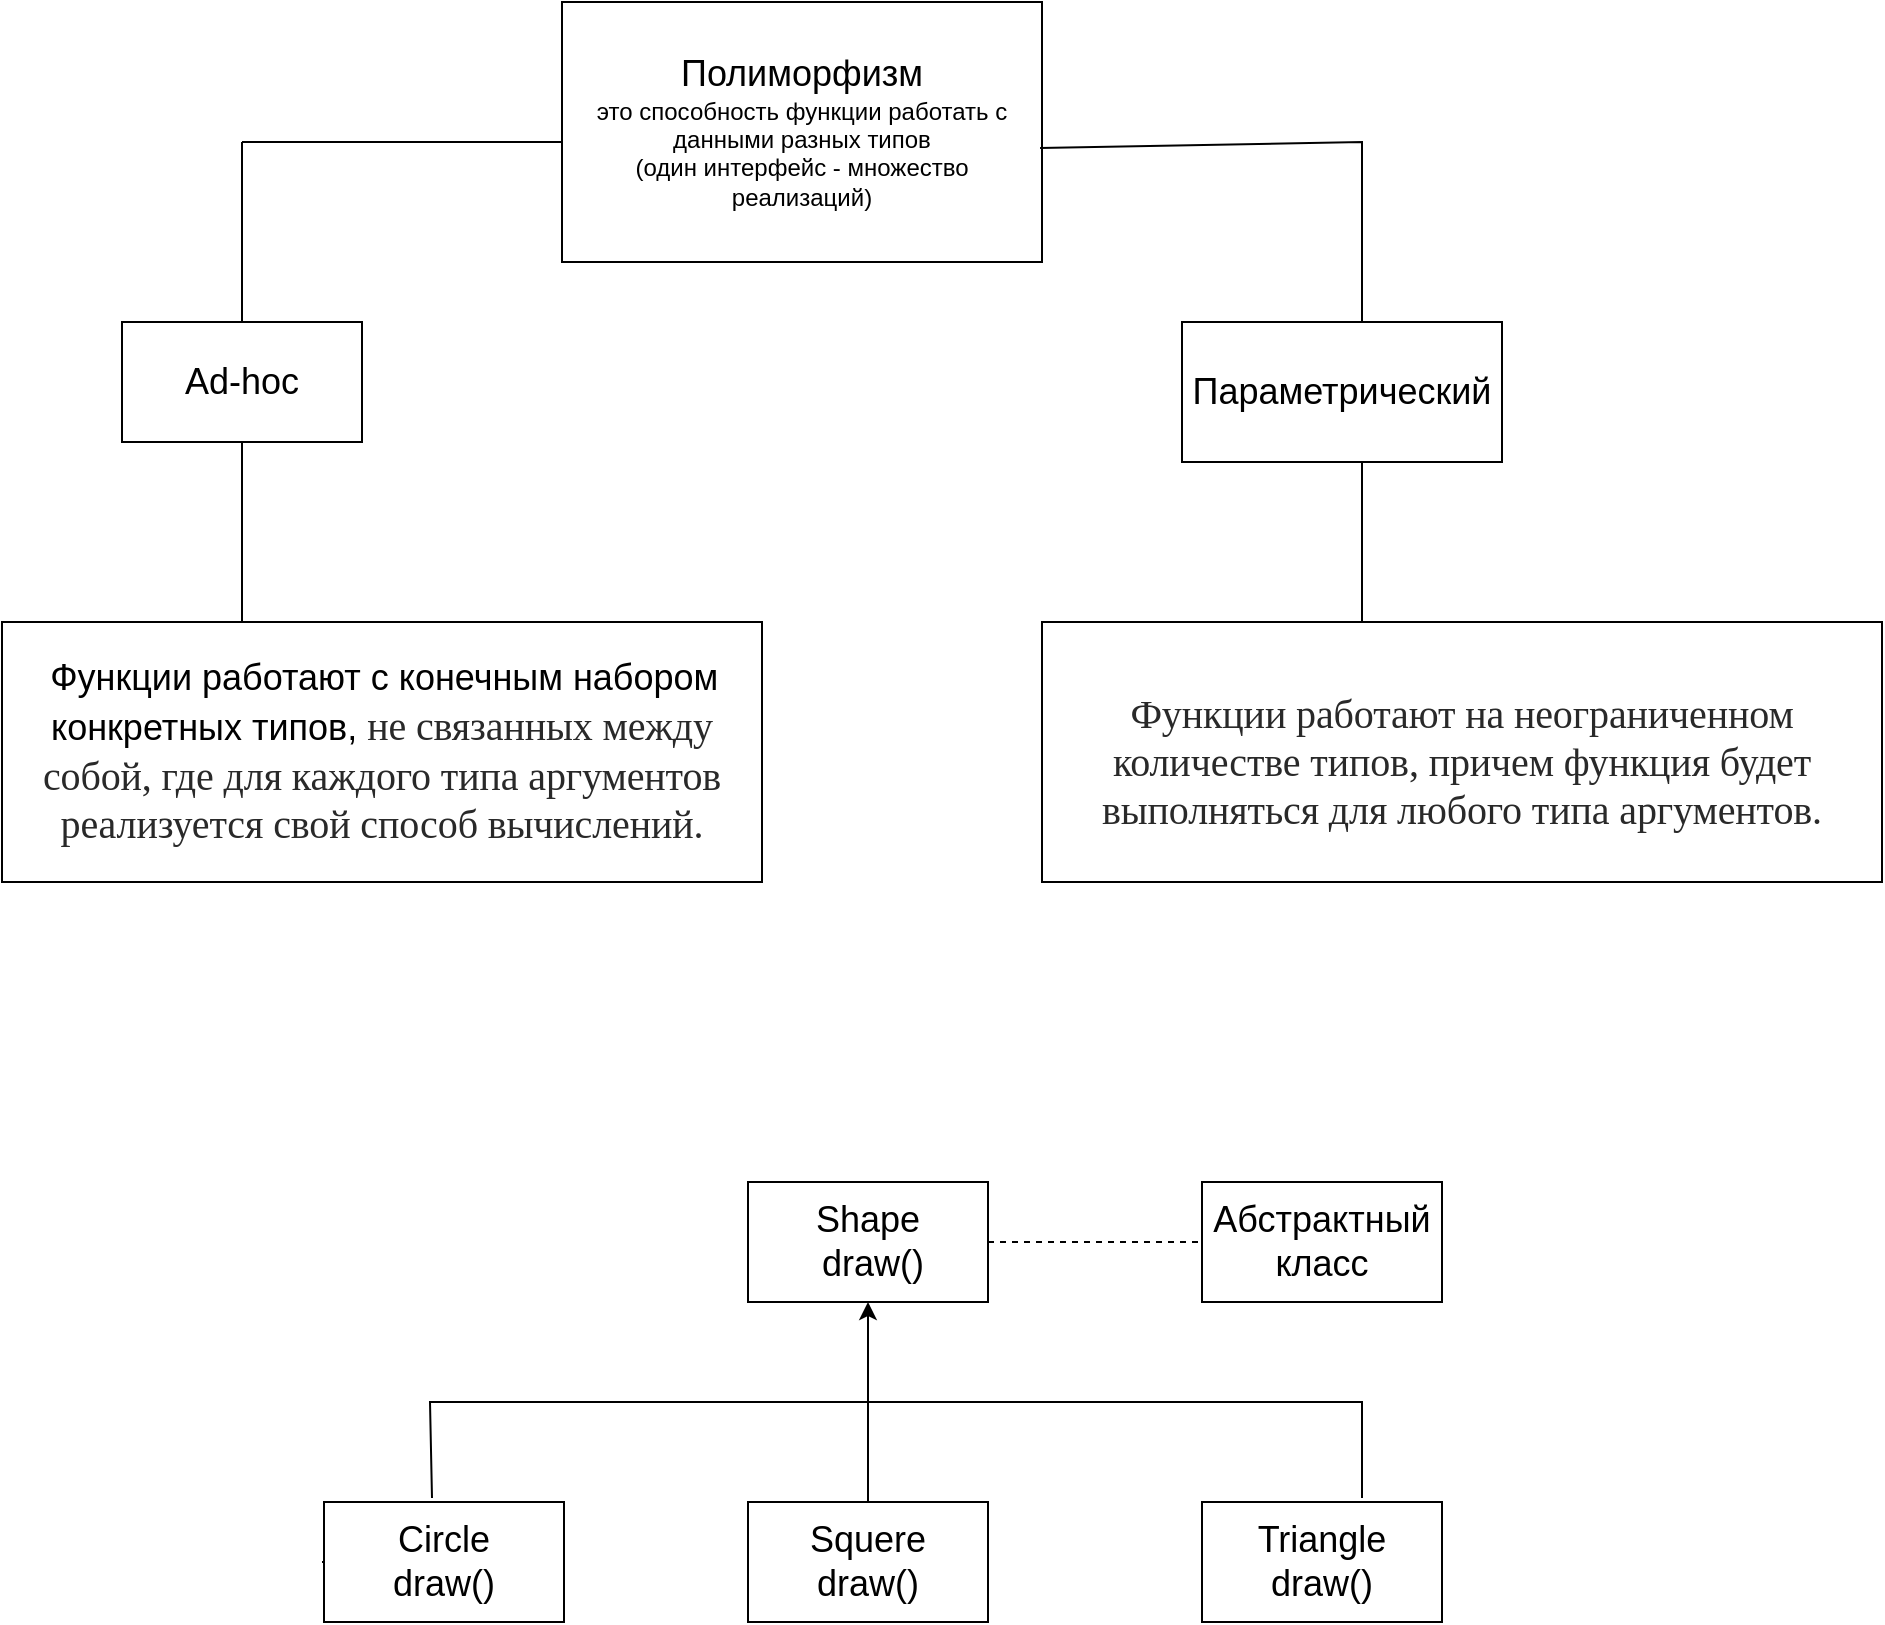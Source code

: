 <mxfile version="20.8.16" type="device" pages="2"><diagram name="Страница 1" id="oRH9E07efxW-1fMgqlbO"><mxGraphModel dx="1146" dy="532" grid="1" gridSize="10" guides="1" tooltips="1" connect="1" arrows="1" fold="1" page="1" pageScale="1" pageWidth="827" pageHeight="1169" math="0" shadow="0"><root><mxCell id="0"/><mxCell id="1" parent="0"/><mxCell id="bLuKPK7XxgSqryLV02vl-25" value="" style="endArrow=none;html=1;rounded=0;fontSize=18;exitX=1;exitY=0.5;exitDx=0;exitDy=0;" edge="1" parent="1" source="bLuKPK7XxgSqryLV02vl-21"><mxGeometry width="50" height="50" relative="1" as="geometry"><mxPoint x="530" y="740" as="sourcePoint"/><mxPoint x="160" y="830" as="targetPoint"/><Array as="points"><mxPoint x="160" y="830"/></Array></mxGeometry></mxCell><mxCell id="bLuKPK7XxgSqryLV02vl-1" value="&lt;font style=&quot;font-size: 18px;&quot;&gt;Полиморфизм&lt;/font&gt;&lt;br&gt;это способность функции работать с данными разных типов&lt;br&gt;(один интерфейс - множество реализаций)" style="rounded=0;whiteSpace=wrap;html=1;" vertex="1" parent="1"><mxGeometry x="280" y="50" width="240" height="130" as="geometry"/></mxCell><mxCell id="bLuKPK7XxgSqryLV02vl-3" value="" style="endArrow=none;html=1;rounded=0;fontSize=18;" edge="1" parent="1"><mxGeometry width="50" height="50" relative="1" as="geometry"><mxPoint x="120" y="120" as="sourcePoint"/><mxPoint x="280" y="120" as="targetPoint"/></mxGeometry></mxCell><mxCell id="bLuKPK7XxgSqryLV02vl-5" value="" style="endArrow=none;html=1;rounded=0;fontSize=18;" edge="1" parent="1"><mxGeometry width="50" height="50" relative="1" as="geometry"><mxPoint x="120" y="210" as="sourcePoint"/><mxPoint x="120" y="120" as="targetPoint"/><Array as="points"><mxPoint x="120" y="180"/></Array></mxGeometry></mxCell><mxCell id="bLuKPK7XxgSqryLV02vl-7" value="" style="endArrow=none;html=1;rounded=0;fontSize=18;entryX=0.996;entryY=0.562;entryDx=0;entryDy=0;entryPerimeter=0;" edge="1" parent="1" target="bLuKPK7XxgSqryLV02vl-1"><mxGeometry width="50" height="50" relative="1" as="geometry"><mxPoint x="680" y="210" as="sourcePoint"/><mxPoint x="440" y="210" as="targetPoint"/><Array as="points"><mxPoint x="680" y="120"/></Array></mxGeometry></mxCell><mxCell id="bLuKPK7XxgSqryLV02vl-8" value="Ad-hoc" style="rounded=0;whiteSpace=wrap;html=1;fontSize=18;" vertex="1" parent="1"><mxGeometry x="60" y="210" width="120" height="60" as="geometry"/></mxCell><mxCell id="bLuKPK7XxgSqryLV02vl-9" value="Параметрический" style="rounded=0;whiteSpace=wrap;html=1;fontSize=18;" vertex="1" parent="1"><mxGeometry x="590" y="210" width="160" height="70" as="geometry"/></mxCell><mxCell id="bLuKPK7XxgSqryLV02vl-11" value="" style="endArrow=none;html=1;rounded=0;fontSize=8;" edge="1" parent="1"><mxGeometry width="50" height="50" relative="1" as="geometry"><mxPoint x="680" y="360" as="sourcePoint"/><mxPoint x="680" y="280" as="targetPoint"/><Array as="points"><mxPoint x="680" y="280"/></Array></mxGeometry></mxCell><mxCell id="bLuKPK7XxgSqryLV02vl-12" value="&lt;br&gt;&lt;span style=&quot;color: rgb(41, 41, 41); font-family: source-serif-pro, Georgia, Cambria, &amp;quot;Times New Roman&amp;quot;, Times, serif; font-size: 20px; font-style: normal; font-variant-ligatures: normal; font-variant-caps: normal; font-weight: 400; letter-spacing: -0.06px; orphans: 2; text-align: left; text-indent: 0px; text-transform: none; widows: 2; word-spacing: 0px; -webkit-text-stroke-width: 0px; background-color: rgb(255, 255, 255); text-decoration-thickness: initial; text-decoration-style: initial; text-decoration-color: initial; float: none; display: inline !important;&quot;&gt;Функции работают на неограниченном количестве типов, причем функция будет выполняться для любого типа аргументов.&lt;/span&gt;&lt;br&gt;" style="rounded=0;whiteSpace=wrap;html=1;fontSize=8;" vertex="1" parent="1"><mxGeometry x="520" y="360" width="420" height="130" as="geometry"/></mxCell><mxCell id="bLuKPK7XxgSqryLV02vl-13" value="" style="endArrow=none;html=1;rounded=0;fontSize=8;" edge="1" parent="1"><mxGeometry width="50" height="50" relative="1" as="geometry"><mxPoint x="120" y="360" as="sourcePoint"/><mxPoint x="120" y="270" as="targetPoint"/><Array as="points"><mxPoint x="120" y="270"/></Array></mxGeometry></mxCell><mxCell id="bLuKPK7XxgSqryLV02vl-14" value="&amp;nbsp;&lt;font style=&quot;font-size: 18px;&quot;&gt;Ф&lt;/font&gt;&lt;font style=&quot;font-size: 18px;&quot;&gt;ункции работают с конечным набором конкретных типов,&lt;/font&gt;&lt;span style=&quot;box-sizing: inherit; font-weight: 700; font-family: source-serif-pro, Georgia, Cambria, &amp;quot;Times New Roman&amp;quot;, Times, serif; color: rgb(41, 41, 41); font-size: 20px; letter-spacing: -0.06px; text-align: left; background-color: rgb(255, 255, 255);&quot; class=&quot;ih hj&quot;&gt;&amp;nbsp;&lt;/span&gt;&lt;span style=&quot;color: rgb(41, 41, 41); font-family: source-serif-pro, Georgia, Cambria, &amp;quot;Times New Roman&amp;quot;, Times, serif; font-size: 20px; letter-spacing: -0.06px; text-align: left; background-color: rgb(255, 255, 255);&quot;&gt;не связанных между собой, где для каждого типа аргументов реализуется свой способ вычислений.&lt;/span&gt;" style="rounded=0;whiteSpace=wrap;html=1;fontSize=8;" vertex="1" parent="1"><mxGeometry y="360" width="380" height="130" as="geometry"/></mxCell><mxCell id="bLuKPK7XxgSqryLV02vl-15" value="Shape&lt;br&gt;&amp;nbsp; draw()&amp;nbsp;&lt;br&gt;" style="rounded=0;whiteSpace=wrap;html=1;fontSize=18;" vertex="1" parent="1"><mxGeometry x="373" y="640" width="120" height="60" as="geometry"/></mxCell><mxCell id="bLuKPK7XxgSqryLV02vl-17" value="" style="endArrow=none;dashed=1;html=1;rounded=0;fontSize=18;" edge="1" parent="1"><mxGeometry width="50" height="50" relative="1" as="geometry"><mxPoint x="493" y="670" as="sourcePoint"/><mxPoint x="600" y="670" as="targetPoint"/></mxGeometry></mxCell><mxCell id="bLuKPK7XxgSqryLV02vl-18" value="Абстрактный класс" style="rounded=0;whiteSpace=wrap;html=1;fontSize=18;" vertex="1" parent="1"><mxGeometry x="600" y="640" width="120" height="60" as="geometry"/></mxCell><mxCell id="bLuKPK7XxgSqryLV02vl-19" value="Squere&lt;br&gt;draw()" style="rounded=0;whiteSpace=wrap;html=1;fontSize=18;" vertex="1" parent="1"><mxGeometry x="373" y="800" width="120" height="60" as="geometry"/></mxCell><mxCell id="bLuKPK7XxgSqryLV02vl-20" value="Triangle&lt;br&gt;draw()" style="rounded=0;whiteSpace=wrap;html=1;fontSize=18;" vertex="1" parent="1"><mxGeometry x="600" y="800" width="120" height="60" as="geometry"/></mxCell><mxCell id="bLuKPK7XxgSqryLV02vl-21" value="&amp;nbsp; &amp;nbsp;Circle&amp;nbsp; &amp;nbsp;&lt;br&gt;draw()" style="rounded=0;whiteSpace=wrap;html=1;fontSize=18;" vertex="1" parent="1"><mxGeometry x="161" y="800" width="120" height="60" as="geometry"/></mxCell><mxCell id="bLuKPK7XxgSqryLV02vl-22" value="" style="endArrow=classic;html=1;rounded=0;fontSize=18;entryX=0.5;entryY=1;entryDx=0;entryDy=0;exitX=0.5;exitY=0;exitDx=0;exitDy=0;" edge="1" parent="1" source="bLuKPK7XxgSqryLV02vl-19" target="bLuKPK7XxgSqryLV02vl-15"><mxGeometry width="50" height="50" relative="1" as="geometry"><mxPoint x="430" y="790" as="sourcePoint"/><mxPoint x="580" y="790" as="targetPoint"/><Array as="points"/></mxGeometry></mxCell><mxCell id="bLuKPK7XxgSqryLV02vl-24" value="" style="endArrow=none;html=1;rounded=0;fontSize=18;exitX=0.45;exitY=-0.033;exitDx=0;exitDy=0;exitPerimeter=0;" edge="1" parent="1" source="bLuKPK7XxgSqryLV02vl-21"><mxGeometry width="50" height="50" relative="1" as="geometry"><mxPoint x="530" y="840" as="sourcePoint"/><mxPoint x="680" y="760" as="targetPoint"/><Array as="points"><mxPoint x="214" y="750"/><mxPoint x="440" y="750"/><mxPoint x="680" y="750"/><mxPoint x="680" y="798"/></Array></mxGeometry></mxCell></root></mxGraphModel></diagram><diagram id="sQPqS41ry0i_5M_gcubG" name="Страница 2"><mxGraphModel dx="1146" dy="532" grid="1" gridSize="10" guides="1" tooltips="1" connect="1" arrows="1" fold="1" page="1" pageScale="1" pageWidth="827" pageHeight="1169" math="0" shadow="0"><root><mxCell id="0"/><mxCell id="1" parent="0"/><mxCell id="xhcDvR1pl874xhZZpQSU-1" value="" style="rounded=0;whiteSpace=wrap;html=1;fontSize=18;" vertex="1" parent="1"><mxGeometry x="320" y="80" width="240" height="120" as="geometry"/></mxCell></root></mxGraphModel></diagram></mxfile>